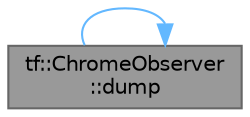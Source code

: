 digraph "tf::ChromeObserver::dump"
{
 // LATEX_PDF_SIZE
  bgcolor="transparent";
  edge [fontname=Helvetica,fontsize=10,labelfontname=Helvetica,labelfontsize=10];
  node [fontname=Helvetica,fontsize=10,shape=box,height=0.2,width=0.4];
  rankdir="LR";
  Node1 [id="Node000001",label="tf::ChromeObserver\l::dump",height=0.2,width=0.4,color="gray40", fillcolor="grey60", style="filled", fontcolor="black",tooltip="dumps the timelines into a @ChromeTracing format"];
  Node1 -> Node1 [id="edge1_Node000001_Node000001",color="steelblue1",style="solid",tooltip=" "];
}
